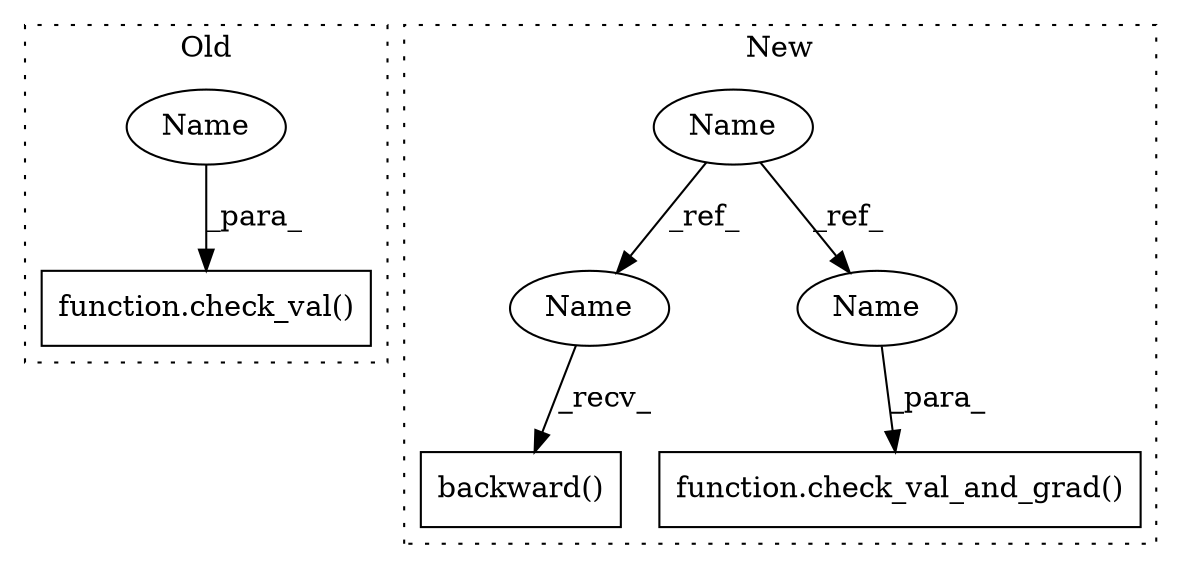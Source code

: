 digraph G {
subgraph cluster0 {
1 [label="function.check_val()" a="75" s="7247,7267" l="10,1" shape="box"];
7 [label="Name" a="87" s="7257" l="1" shape="ellipse"];
label = "Old";
style="dotted";
}
subgraph cluster1 {
2 [label="function.check_val_and_grad()" a="75" s="7576,7605" l="19,1" shape="box"];
3 [label="Name" a="87" s="7451" l="1" shape="ellipse"];
4 [label="backward()" a="75" s="7498" l="12" shape="box"];
5 [label="Name" a="87" s="7498" l="1" shape="ellipse"];
6 [label="Name" a="87" s="7595" l="1" shape="ellipse"];
label = "New";
style="dotted";
}
3 -> 5 [label="_ref_"];
3 -> 6 [label="_ref_"];
5 -> 4 [label="_recv_"];
6 -> 2 [label="_para_"];
7 -> 1 [label="_para_"];
}
